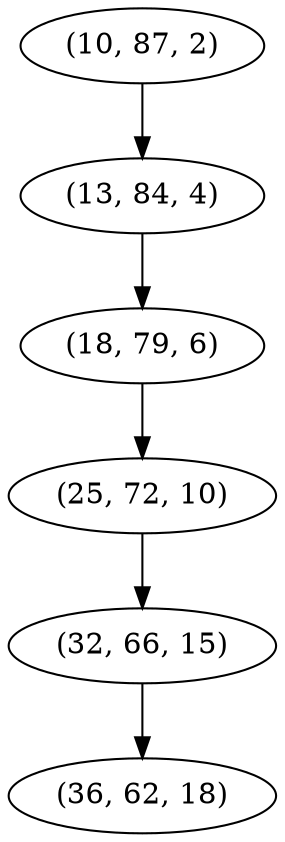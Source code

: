 digraph tree {
    "(10, 87, 2)";
    "(13, 84, 4)";
    "(18, 79, 6)";
    "(25, 72, 10)";
    "(32, 66, 15)";
    "(36, 62, 18)";
    "(10, 87, 2)" -> "(13, 84, 4)";
    "(13, 84, 4)" -> "(18, 79, 6)";
    "(18, 79, 6)" -> "(25, 72, 10)";
    "(25, 72, 10)" -> "(32, 66, 15)";
    "(32, 66, 15)" -> "(36, 62, 18)";
}
